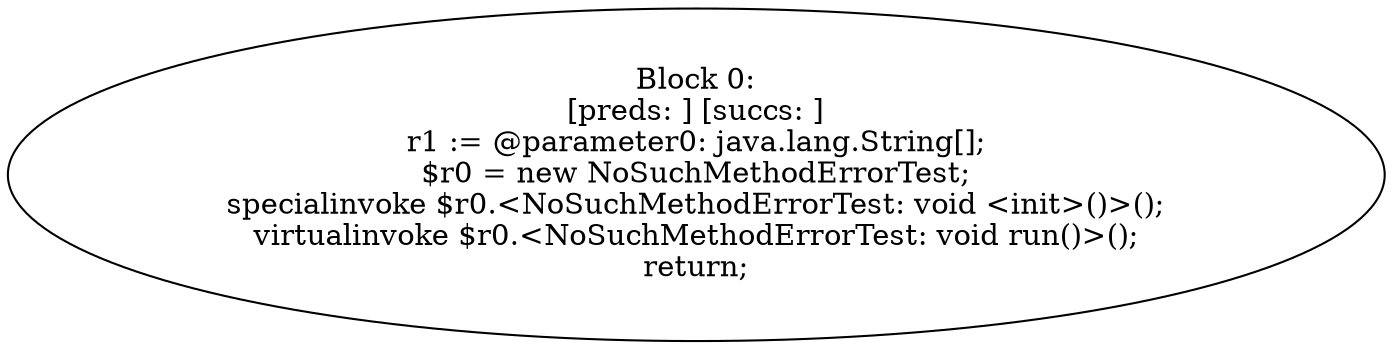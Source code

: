 digraph "unitGraph" {
    "Block 0:
[preds: ] [succs: ]
r1 := @parameter0: java.lang.String[];
$r0 = new NoSuchMethodErrorTest;
specialinvoke $r0.<NoSuchMethodErrorTest: void <init>()>();
virtualinvoke $r0.<NoSuchMethodErrorTest: void run()>();
return;
"
}
